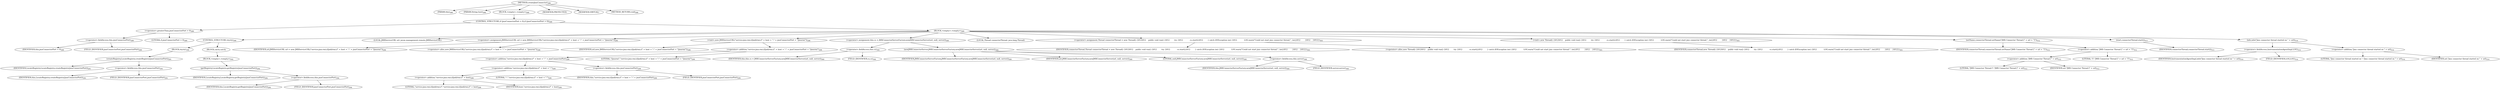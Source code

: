 digraph "createJmxConnector" {  
"820" [label = <(METHOD,createJmxConnector)<SUB>288</SUB>> ]
"821" [label = <(PARAM,this)<SUB>288</SUB>> ]
"822" [label = <(PARAM,String host)<SUB>288</SUB>> ]
"823" [label = <(BLOCK,&lt;empty&gt;,&lt;empty&gt;)<SUB>288</SUB>> ]
"824" [label = <(CONTROL_STRUCTURE,if (jmxConnectorPort &gt; 0),if (jmxConnectorPort &gt; 0))<SUB>289</SUB>> ]
"825" [label = <(&lt;operator&gt;.greaterThan,jmxConnectorPort &gt; 0)<SUB>289</SUB>> ]
"826" [label = <(&lt;operator&gt;.fieldAccess,this.jmxConnectorPort)<SUB>289</SUB>> ]
"827" [label = <(IDENTIFIER,this,jmxConnectorPort &gt; 0)<SUB>289</SUB>> ]
"828" [label = <(FIELD_IDENTIFIER,jmxConnectorPort,jmxConnectorPort)<SUB>289</SUB>> ]
"829" [label = <(LITERAL,0,jmxConnectorPort &gt; 0)<SUB>289</SUB>> ]
"830" [label = <(BLOCK,&lt;empty&gt;,&lt;empty&gt;)<SUB>289</SUB>> ]
"831" [label = <(CONTROL_STRUCTURE,try,try)<SUB>290</SUB>> ]
"832" [label = <(BLOCK,try,try)<SUB>290</SUB>> ]
"833" [label = <(createRegistry,LocateRegistry.createRegistry(jmxConnectorPort))<SUB>291</SUB>> ]
"834" [label = <(IDENTIFIER,LocateRegistry,LocateRegistry.createRegistry(jmxConnectorPort))<SUB>291</SUB>> ]
"835" [label = <(&lt;operator&gt;.fieldAccess,this.jmxConnectorPort)<SUB>291</SUB>> ]
"836" [label = <(IDENTIFIER,this,LocateRegistry.createRegistry(jmxConnectorPort))<SUB>291</SUB>> ]
"837" [label = <(FIELD_IDENTIFIER,jmxConnectorPort,jmxConnectorPort)<SUB>291</SUB>> ]
"838" [label = <(BLOCK,catch,catch)> ]
"839" [label = <(BLOCK,&lt;empty&gt;,&lt;empty&gt;)<SUB>292</SUB>> ]
"840" [label = <(getRegistry,LocateRegistry.getRegistry(jmxConnectorPort))<SUB>294</SUB>> ]
"841" [label = <(IDENTIFIER,LocateRegistry,LocateRegistry.getRegistry(jmxConnectorPort))<SUB>294</SUB>> ]
"842" [label = <(&lt;operator&gt;.fieldAccess,this.jmxConnectorPort)<SUB>294</SUB>> ]
"843" [label = <(IDENTIFIER,this,LocateRegistry.getRegistry(jmxConnectorPort))<SUB>294</SUB>> ]
"844" [label = <(FIELD_IDENTIFIER,jmxConnectorPort,jmxConnectorPort)<SUB>294</SUB>> ]
"27" [label = <(LOCAL,JMXServiceURL url: javax.management.remote.JMXServiceURL)> ]
"845" [label = <(&lt;operator&gt;.assignment,JMXServiceURL url = new JMXServiceURL(&quot;service:jmx:rmi:///jndi/rmi://&quot; + host + &quot;:&quot; + jmxConnectorPort + &quot;/jmxrmi&quot;))<SUB>298</SUB>> ]
"846" [label = <(IDENTIFIER,url,JMXServiceURL url = new JMXServiceURL(&quot;service:jmx:rmi:///jndi/rmi://&quot; + host + &quot;:&quot; + jmxConnectorPort + &quot;/jmxrmi&quot;))<SUB>298</SUB>> ]
"847" [label = <(&lt;operator&gt;.alloc,new JMXServiceURL(&quot;service:jmx:rmi:///jndi/rmi://&quot; + host + &quot;:&quot; + jmxConnectorPort + &quot;/jmxrmi&quot;))<SUB>298</SUB>> ]
"848" [label = <(&lt;init&gt;,new JMXServiceURL(&quot;service:jmx:rmi:///jndi/rmi://&quot; + host + &quot;:&quot; + jmxConnectorPort + &quot;/jmxrmi&quot;))<SUB>298</SUB>> ]
"26" [label = <(IDENTIFIER,url,new JMXServiceURL(&quot;service:jmx:rmi:///jndi/rmi://&quot; + host + &quot;:&quot; + jmxConnectorPort + &quot;/jmxrmi&quot;))<SUB>298</SUB>> ]
"849" [label = <(&lt;operator&gt;.addition,&quot;service:jmx:rmi:///jndi/rmi://&quot; + host + &quot;:&quot; + jmxConnectorPort + &quot;/jmxrmi&quot;)<SUB>299</SUB>> ]
"850" [label = <(&lt;operator&gt;.addition,&quot;service:jmx:rmi:///jndi/rmi://&quot; + host + &quot;:&quot; + jmxConnectorPort)<SUB>299</SUB>> ]
"851" [label = <(&lt;operator&gt;.addition,&quot;service:jmx:rmi:///jndi/rmi://&quot; + host + &quot;:&quot;)<SUB>299</SUB>> ]
"852" [label = <(&lt;operator&gt;.addition,&quot;service:jmx:rmi:///jndi/rmi://&quot; + host)<SUB>299</SUB>> ]
"853" [label = <(LITERAL,&quot;service:jmx:rmi:///jndi/rmi://&quot;,&quot;service:jmx:rmi:///jndi/rmi://&quot; + host)<SUB>299</SUB>> ]
"854" [label = <(IDENTIFIER,host,&quot;service:jmx:rmi:///jndi/rmi://&quot; + host)<SUB>299</SUB>> ]
"855" [label = <(LITERAL,&quot;:&quot;,&quot;service:jmx:rmi:///jndi/rmi://&quot; + host + &quot;:&quot;)<SUB>299</SUB>> ]
"856" [label = <(&lt;operator&gt;.fieldAccess,this.jmxConnectorPort)<SUB>299</SUB>> ]
"857" [label = <(IDENTIFIER,this,&quot;service:jmx:rmi:///jndi/rmi://&quot; + host + &quot;:&quot; + jmxConnectorPort)<SUB>299</SUB>> ]
"858" [label = <(FIELD_IDENTIFIER,jmxConnectorPort,jmxConnectorPort)<SUB>299</SUB>> ]
"859" [label = <(LITERAL,&quot;/jmxrmi&quot;,&quot;service:jmx:rmi:///jndi/rmi://&quot; + host + &quot;:&quot; + jmxConnectorPort + &quot;/jmxrmi&quot;)<SUB>299</SUB>> ]
"860" [label = <(&lt;operator&gt;.assignment,this.cs = JMXConnectorServerFactory.newJMXConnectorServer(url, null, server))<SUB>300</SUB>> ]
"861" [label = <(&lt;operator&gt;.fieldAccess,this.cs)<SUB>300</SUB>> ]
"862" [label = <(IDENTIFIER,this,this.cs = JMXConnectorServerFactory.newJMXConnectorServer(url, null, server))<SUB>300</SUB>> ]
"863" [label = <(FIELD_IDENTIFIER,cs,cs)<SUB>300</SUB>> ]
"864" [label = <(newJMXConnectorServer,JMXConnectorServerFactory.newJMXConnectorServer(url, null, server))<SUB>300</SUB>> ]
"865" [label = <(IDENTIFIER,JMXConnectorServerFactory,JMXConnectorServerFactory.newJMXConnectorServer(url, null, server))<SUB>300</SUB>> ]
"866" [label = <(IDENTIFIER,url,JMXConnectorServerFactory.newJMXConnectorServer(url, null, server))<SUB>300</SUB>> ]
"867" [label = <(LITERAL,null,JMXConnectorServerFactory.newJMXConnectorServer(url, null, server))<SUB>300</SUB>> ]
"868" [label = <(&lt;operator&gt;.fieldAccess,this.server)<SUB>300</SUB>> ]
"869" [label = <(IDENTIFIER,this,JMXConnectorServerFactory.newJMXConnectorServer(url, null, server))<SUB>300</SUB>> ]
"870" [label = <(FIELD_IDENTIFIER,server,server)<SUB>300</SUB>> ]
"29" [label = <(LOCAL,Thread connectorThread: java.lang.Thread)> ]
"871" [label = <(&lt;operator&gt;.assignment,Thread connectorThread = new Thread() {\012\012    public void run() {\012        try {\012            cs.start();\012        } catch (IOException ioe) {\012            LOG.warn(&quot;Could not start jmx connector thread.&quot;, ioe);\012        }\012    }\012})<SUB>303</SUB>> ]
"872" [label = <(IDENTIFIER,connectorThread,Thread connectorThread = new Thread() {\012\012    public void run() {\012        try {\012            cs.start();\012        } catch (IOException ioe) {\012            LOG.warn(&quot;Could not start jmx connector thread.&quot;, ioe);\012        }\012    }\012})<SUB>303</SUB>> ]
"873" [label = <(&lt;operator&gt;.alloc,new Thread() {\012\012    public void run() {\012        try {\012            cs.start();\012        } catch (IOException ioe) {\012            LOG.warn(&quot;Could not start jmx connector thread.&quot;, ioe);\012        }\012    }\012})<SUB>303</SUB>> ]
"874" [label = <(&lt;init&gt;,new Thread() {\012\012    public void run() {\012        try {\012            cs.start();\012        } catch (IOException ioe) {\012            LOG.warn(&quot;Could not start jmx connector thread.&quot;, ioe);\012        }\012    }\012})<SUB>303</SUB>> ]
"28" [label = <(IDENTIFIER,connectorThread,new Thread() {\012\012    public void run() {\012        try {\012            cs.start();\012        } catch (IOException ioe) {\012            LOG.warn(&quot;Could not start jmx connector thread.&quot;, ioe);\012        }\012    }\012})<SUB>303</SUB>> ]
"875" [label = <(setName,connectorThread.setName(&quot;JMX Connector Thread [&quot; + url + &quot;]&quot;))<SUB>312</SUB>> ]
"876" [label = <(IDENTIFIER,connectorThread,connectorThread.setName(&quot;JMX Connector Thread [&quot; + url + &quot;]&quot;))<SUB>312</SUB>> ]
"877" [label = <(&lt;operator&gt;.addition,&quot;JMX Connector Thread [&quot; + url + &quot;]&quot;)<SUB>312</SUB>> ]
"878" [label = <(&lt;operator&gt;.addition,&quot;JMX Connector Thread [&quot; + url)<SUB>312</SUB>> ]
"879" [label = <(LITERAL,&quot;JMX Connector Thread [&quot;,&quot;JMX Connector Thread [&quot; + url)<SUB>312</SUB>> ]
"880" [label = <(IDENTIFIER,url,&quot;JMX Connector Thread [&quot; + url)<SUB>312</SUB>> ]
"881" [label = <(LITERAL,&quot;]&quot;,&quot;JMX Connector Thread [&quot; + url + &quot;]&quot;)<SUB>312</SUB>> ]
"882" [label = <(start,connectorThread.start())<SUB>313</SUB>> ]
"883" [label = <(IDENTIFIER,connectorThread,connectorThread.start())<SUB>313</SUB>> ]
"884" [label = <(info,info(&quot;Jmx connector thread started on &quot; + url))<SUB>314</SUB>> ]
"885" [label = <(&lt;operator&gt;.fieldAccess,InstrumentationAgentImpl.LOG)<SUB>314</SUB>> ]
"886" [label = <(IDENTIFIER,InstrumentationAgentImpl,info(&quot;Jmx connector thread started on &quot; + url))<SUB>314</SUB>> ]
"887" [label = <(FIELD_IDENTIFIER,LOG,LOG)<SUB>314</SUB>> ]
"888" [label = <(&lt;operator&gt;.addition,&quot;Jmx connector thread started on &quot; + url)<SUB>314</SUB>> ]
"889" [label = <(LITERAL,&quot;Jmx connector thread started on &quot;,&quot;Jmx connector thread started on &quot; + url)<SUB>314</SUB>> ]
"890" [label = <(IDENTIFIER,url,&quot;Jmx connector thread started on &quot; + url)<SUB>314</SUB>> ]
"891" [label = <(MODIFIER,PROTECTED)> ]
"892" [label = <(MODIFIER,VIRTUAL)> ]
"893" [label = <(METHOD_RETURN,void)<SUB>288</SUB>> ]
  "820" -> "821" 
  "820" -> "822" 
  "820" -> "823" 
  "820" -> "891" 
  "820" -> "892" 
  "820" -> "893" 
  "823" -> "824" 
  "824" -> "825" 
  "824" -> "830" 
  "825" -> "826" 
  "825" -> "829" 
  "826" -> "827" 
  "826" -> "828" 
  "830" -> "831" 
  "830" -> "27" 
  "830" -> "845" 
  "830" -> "848" 
  "830" -> "860" 
  "830" -> "29" 
  "830" -> "871" 
  "830" -> "874" 
  "830" -> "875" 
  "830" -> "882" 
  "830" -> "884" 
  "831" -> "832" 
  "831" -> "838" 
  "832" -> "833" 
  "833" -> "834" 
  "833" -> "835" 
  "835" -> "836" 
  "835" -> "837" 
  "838" -> "839" 
  "839" -> "840" 
  "840" -> "841" 
  "840" -> "842" 
  "842" -> "843" 
  "842" -> "844" 
  "845" -> "846" 
  "845" -> "847" 
  "848" -> "26" 
  "848" -> "849" 
  "849" -> "850" 
  "849" -> "859" 
  "850" -> "851" 
  "850" -> "856" 
  "851" -> "852" 
  "851" -> "855" 
  "852" -> "853" 
  "852" -> "854" 
  "856" -> "857" 
  "856" -> "858" 
  "860" -> "861" 
  "860" -> "864" 
  "861" -> "862" 
  "861" -> "863" 
  "864" -> "865" 
  "864" -> "866" 
  "864" -> "867" 
  "864" -> "868" 
  "868" -> "869" 
  "868" -> "870" 
  "871" -> "872" 
  "871" -> "873" 
  "874" -> "28" 
  "875" -> "876" 
  "875" -> "877" 
  "877" -> "878" 
  "877" -> "881" 
  "878" -> "879" 
  "878" -> "880" 
  "882" -> "883" 
  "884" -> "885" 
  "884" -> "888" 
  "885" -> "886" 
  "885" -> "887" 
  "888" -> "889" 
  "888" -> "890" 
}
